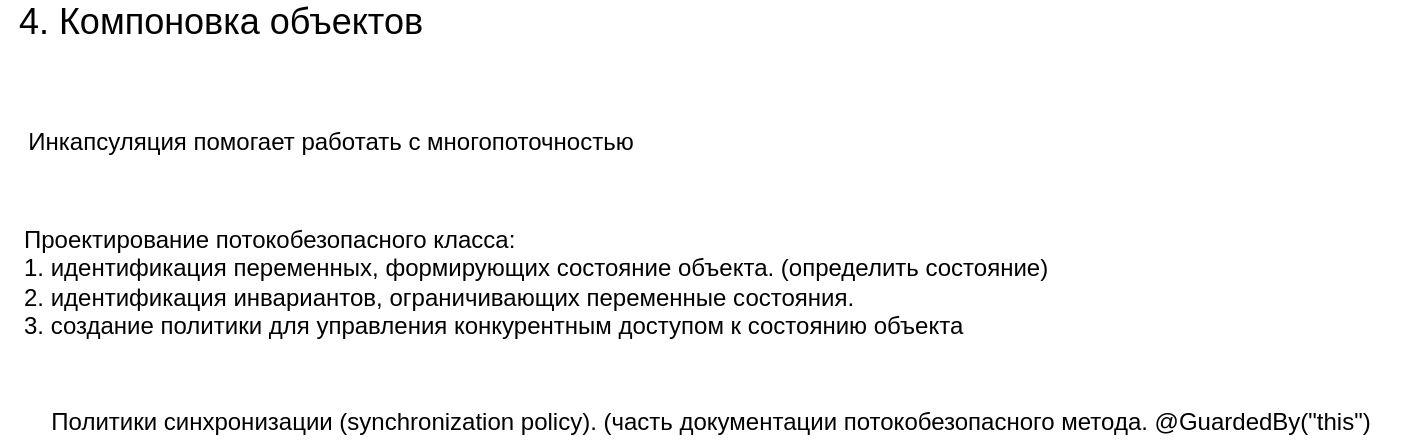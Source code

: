 <mxfile version="14.1.8" type="github">
  <diagram id="dARw1I-tyCDDxnHPdXPz" name="Page-1">
    <mxGraphModel dx="981" dy="546" grid="1" gridSize="10" guides="1" tooltips="1" connect="1" arrows="1" fold="1" page="1" pageScale="1" pageWidth="827" pageHeight="1169" math="0" shadow="0">
      <root>
        <mxCell id="0" />
        <mxCell id="1" parent="0" />
        <mxCell id="QMmgmNxQZZJa730i63d_-1" value="&lt;font style=&quot;font-size: 18px&quot;&gt;4. Компоновка объектов&lt;/font&gt;" style="text;html=1;align=center;verticalAlign=middle;resizable=0;points=[];autosize=1;" vertex="1" parent="1">
          <mxGeometry x="20" y="120" width="220" height="20" as="geometry" />
        </mxCell>
        <mxCell id="QMmgmNxQZZJa730i63d_-2" value="Инкапсуляция помогает работать с многопоточностью" style="text;html=1;align=center;verticalAlign=middle;resizable=0;points=[];autosize=1;" vertex="1" parent="1">
          <mxGeometry x="20" y="180" width="330" height="20" as="geometry" />
        </mxCell>
        <mxCell id="QMmgmNxQZZJa730i63d_-3" value="&lt;div align=&quot;left&quot;&gt;Проектирование потокобезопасного класса: &lt;br&gt;&lt;/div&gt;&lt;div align=&quot;left&quot;&gt;1. идентификация переменных, формирующих состояние объекта. (определить состояние)&lt;br&gt;&lt;/div&gt;&lt;div align=&quot;left&quot;&gt;2. идентификация инвариантов, ограничивающих переменные состояния. &lt;br&gt;&lt;/div&gt;&lt;div align=&quot;left&quot;&gt;3. создание политики для управления конкурентным доступом к состоянию объекта&lt;br&gt;&lt;/div&gt;" style="text;html=1;align=left;verticalAlign=middle;resizable=0;points=[];autosize=1;" vertex="1" parent="1">
          <mxGeometry x="30" y="230" width="540" height="60" as="geometry" />
        </mxCell>
        <mxCell id="QMmgmNxQZZJa730i63d_-4" value="Политики синхронизации (synchronization policy). (часть документации потокобезопасного метода. @GuardedBy(&quot;this&quot;)" style="text;html=1;align=center;verticalAlign=middle;resizable=0;points=[];autosize=1;" vertex="1" parent="1">
          <mxGeometry x="30" y="320" width="690" height="20" as="geometry" />
        </mxCell>
      </root>
    </mxGraphModel>
  </diagram>
</mxfile>
